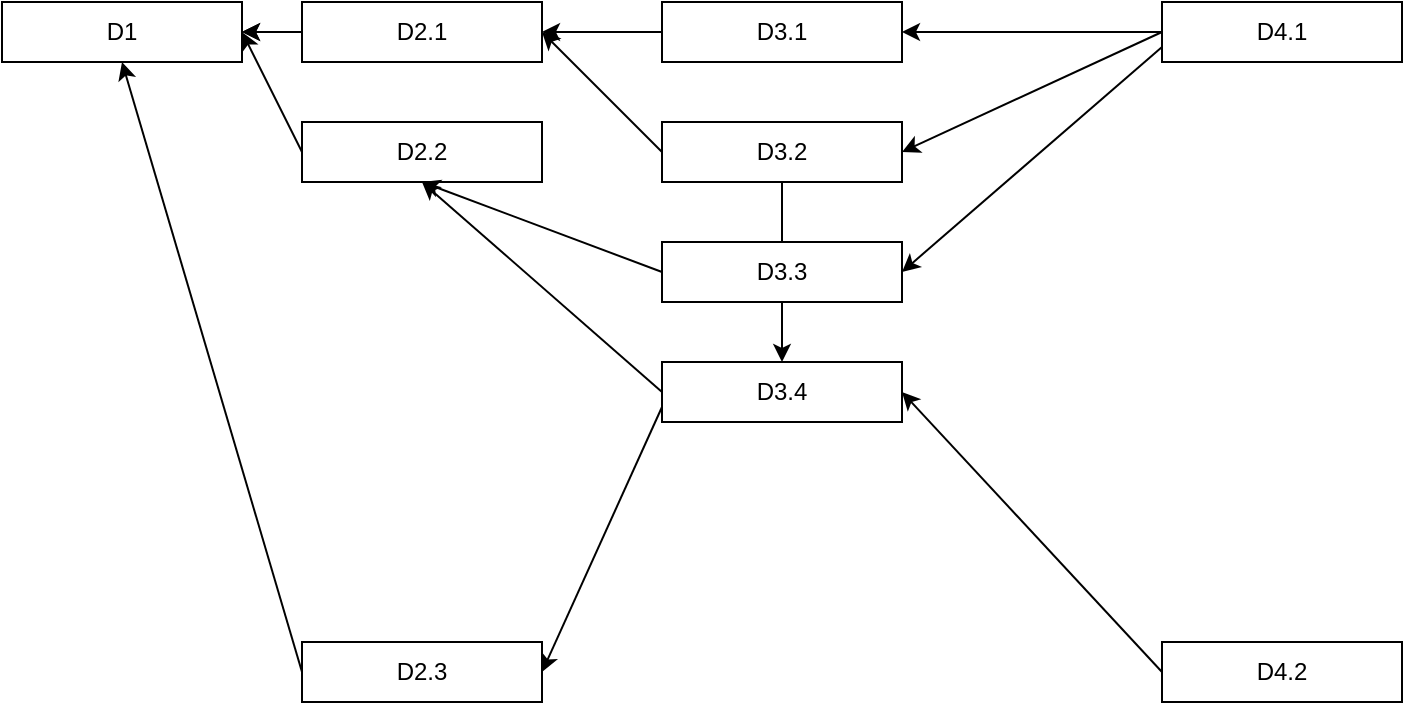 <mxfile version="18.1.2" type="github">
  <diagram id="QycKrKwwTOAYzCEMjUwN" name="Page-1">
    <mxGraphModel dx="881" dy="1851" grid="1" gridSize="10" guides="1" tooltips="1" connect="1" arrows="1" fold="1" page="1" pageScale="1" pageWidth="850" pageHeight="1100" math="0" shadow="0">
      <root>
        <mxCell id="0" />
        <mxCell id="1" parent="0" />
        <mxCell id="utd212D--XBg9ADIICOr-1" value="D1" style="rounded=0;whiteSpace=wrap;html=1;" vertex="1" parent="1">
          <mxGeometry x="20" y="-650" width="120" height="30" as="geometry" />
        </mxCell>
        <mxCell id="utd212D--XBg9ADIICOr-28" style="edgeStyle=orthogonalEdgeStyle;rounded=0;orthogonalLoop=1;jettySize=auto;html=1;exitX=0;exitY=0.5;exitDx=0;exitDy=0;entryX=1;entryY=0.5;entryDx=0;entryDy=0;" edge="1" parent="1" source="utd212D--XBg9ADIICOr-2" target="utd212D--XBg9ADIICOr-1">
          <mxGeometry relative="1" as="geometry" />
        </mxCell>
        <mxCell id="utd212D--XBg9ADIICOr-40" value="" style="edgeStyle=none;rounded=0;orthogonalLoop=1;jettySize=auto;html=1;" edge="1" parent="1" source="utd212D--XBg9ADIICOr-2" target="utd212D--XBg9ADIICOr-1">
          <mxGeometry relative="1" as="geometry" />
        </mxCell>
        <mxCell id="utd212D--XBg9ADIICOr-2" value="D2.1" style="rounded=0;whiteSpace=wrap;html=1;" vertex="1" parent="1">
          <mxGeometry x="170" y="-650" width="120" height="30" as="geometry" />
        </mxCell>
        <mxCell id="utd212D--XBg9ADIICOr-29" style="rounded=0;orthogonalLoop=1;jettySize=auto;html=1;exitX=0;exitY=0.5;exitDx=0;exitDy=0;entryX=1;entryY=0.5;entryDx=0;entryDy=0;" edge="1" parent="1" source="utd212D--XBg9ADIICOr-3" target="utd212D--XBg9ADIICOr-1">
          <mxGeometry relative="1" as="geometry" />
        </mxCell>
        <mxCell id="utd212D--XBg9ADIICOr-3" value="D2.2" style="rounded=0;whiteSpace=wrap;html=1;" vertex="1" parent="1">
          <mxGeometry x="170" y="-590" width="120" height="30" as="geometry" />
        </mxCell>
        <mxCell id="utd212D--XBg9ADIICOr-22" style="rounded=0;orthogonalLoop=1;jettySize=auto;html=1;exitX=0;exitY=0.5;exitDx=0;exitDy=0;entryX=1;entryY=0.5;entryDx=0;entryDy=0;" edge="1" parent="1" source="utd212D--XBg9ADIICOr-4" target="utd212D--XBg9ADIICOr-2">
          <mxGeometry relative="1" as="geometry" />
        </mxCell>
        <mxCell id="utd212D--XBg9ADIICOr-4" value="D3.1" style="rounded=0;whiteSpace=wrap;html=1;" vertex="1" parent="1">
          <mxGeometry x="350" y="-650" width="120" height="30" as="geometry" />
        </mxCell>
        <mxCell id="utd212D--XBg9ADIICOr-24" style="rounded=0;orthogonalLoop=1;jettySize=auto;html=1;exitX=0;exitY=0.5;exitDx=0;exitDy=0;entryX=1;entryY=0.5;entryDx=0;entryDy=0;" edge="1" parent="1" source="utd212D--XBg9ADIICOr-5" target="utd212D--XBg9ADIICOr-2">
          <mxGeometry relative="1" as="geometry" />
        </mxCell>
        <mxCell id="utd212D--XBg9ADIICOr-31" value="" style="edgeStyle=orthogonalEdgeStyle;rounded=0;orthogonalLoop=1;jettySize=auto;html=1;" edge="1" parent="1" source="utd212D--XBg9ADIICOr-5" target="utd212D--XBg9ADIICOr-7">
          <mxGeometry relative="1" as="geometry" />
        </mxCell>
        <mxCell id="utd212D--XBg9ADIICOr-5" value="D3.2" style="rounded=0;whiteSpace=wrap;html=1;" vertex="1" parent="1">
          <mxGeometry x="350" y="-590" width="120" height="30" as="geometry" />
        </mxCell>
        <mxCell id="utd212D--XBg9ADIICOr-26" style="rounded=0;orthogonalLoop=1;jettySize=auto;html=1;exitX=0;exitY=0.5;exitDx=0;exitDy=0;" edge="1" parent="1" source="utd212D--XBg9ADIICOr-6">
          <mxGeometry relative="1" as="geometry">
            <mxPoint x="230" y="-560" as="targetPoint" />
          </mxGeometry>
        </mxCell>
        <mxCell id="utd212D--XBg9ADIICOr-6" value="D3.3" style="rounded=0;whiteSpace=wrap;html=1;" vertex="1" parent="1">
          <mxGeometry x="350" y="-530" width="120" height="30" as="geometry" />
        </mxCell>
        <mxCell id="utd212D--XBg9ADIICOr-16" style="rounded=0;orthogonalLoop=1;jettySize=auto;html=1;exitX=0;exitY=0.75;exitDx=0;exitDy=0;entryX=1;entryY=0.5;entryDx=0;entryDy=0;" edge="1" parent="1" source="utd212D--XBg9ADIICOr-7" target="utd212D--XBg9ADIICOr-9">
          <mxGeometry relative="1" as="geometry" />
        </mxCell>
        <mxCell id="utd212D--XBg9ADIICOr-30" style="rounded=0;orthogonalLoop=1;jettySize=auto;html=1;exitX=0;exitY=0.5;exitDx=0;exitDy=0;entryX=0.5;entryY=1;entryDx=0;entryDy=0;" edge="1" parent="1" source="utd212D--XBg9ADIICOr-7" target="utd212D--XBg9ADIICOr-3">
          <mxGeometry relative="1" as="geometry" />
        </mxCell>
        <mxCell id="utd212D--XBg9ADIICOr-7" value="D3.4" style="rounded=0;whiteSpace=wrap;html=1;" vertex="1" parent="1">
          <mxGeometry x="350" y="-470" width="120" height="30" as="geometry" />
        </mxCell>
        <mxCell id="utd212D--XBg9ADIICOr-12" style="edgeStyle=orthogonalEdgeStyle;rounded=0;orthogonalLoop=1;jettySize=auto;html=1;exitX=0;exitY=0.5;exitDx=0;exitDy=0;entryX=1;entryY=0.5;entryDx=0;entryDy=0;" edge="1" parent="1" source="utd212D--XBg9ADIICOr-8" target="utd212D--XBg9ADIICOr-4">
          <mxGeometry relative="1" as="geometry" />
        </mxCell>
        <mxCell id="utd212D--XBg9ADIICOr-13" style="rounded=0;orthogonalLoop=1;jettySize=auto;html=1;exitX=0;exitY=0.5;exitDx=0;exitDy=0;entryX=1;entryY=0.5;entryDx=0;entryDy=0;" edge="1" parent="1" source="utd212D--XBg9ADIICOr-8" target="utd212D--XBg9ADIICOr-5">
          <mxGeometry relative="1" as="geometry" />
        </mxCell>
        <mxCell id="utd212D--XBg9ADIICOr-14" style="rounded=0;orthogonalLoop=1;jettySize=auto;html=1;exitX=0;exitY=0.75;exitDx=0;exitDy=0;entryX=1;entryY=0.5;entryDx=0;entryDy=0;" edge="1" parent="1" source="utd212D--XBg9ADIICOr-8" target="utd212D--XBg9ADIICOr-6">
          <mxGeometry relative="1" as="geometry" />
        </mxCell>
        <mxCell id="utd212D--XBg9ADIICOr-8" value="D4.1" style="rounded=0;whiteSpace=wrap;html=1;" vertex="1" parent="1">
          <mxGeometry x="600" y="-650" width="120" height="30" as="geometry" />
        </mxCell>
        <mxCell id="utd212D--XBg9ADIICOr-27" style="rounded=0;orthogonalLoop=1;jettySize=auto;html=1;exitX=0;exitY=0.5;exitDx=0;exitDy=0;entryX=0.5;entryY=1;entryDx=0;entryDy=0;" edge="1" parent="1" source="utd212D--XBg9ADIICOr-9" target="utd212D--XBg9ADIICOr-1">
          <mxGeometry relative="1" as="geometry" />
        </mxCell>
        <mxCell id="utd212D--XBg9ADIICOr-9" value="D2.3" style="rounded=0;whiteSpace=wrap;html=1;" vertex="1" parent="1">
          <mxGeometry x="170" y="-330" width="120" height="30" as="geometry" />
        </mxCell>
        <mxCell id="utd212D--XBg9ADIICOr-15" style="rounded=0;orthogonalLoop=1;jettySize=auto;html=1;exitX=0;exitY=0.5;exitDx=0;exitDy=0;entryX=1;entryY=0.5;entryDx=0;entryDy=0;" edge="1" parent="1" source="utd212D--XBg9ADIICOr-10" target="utd212D--XBg9ADIICOr-7">
          <mxGeometry relative="1" as="geometry" />
        </mxCell>
        <mxCell id="utd212D--XBg9ADIICOr-10" value="D4.2" style="rounded=0;whiteSpace=wrap;html=1;" vertex="1" parent="1">
          <mxGeometry x="600" y="-330" width="120" height="30" as="geometry" />
        </mxCell>
      </root>
    </mxGraphModel>
  </diagram>
</mxfile>
